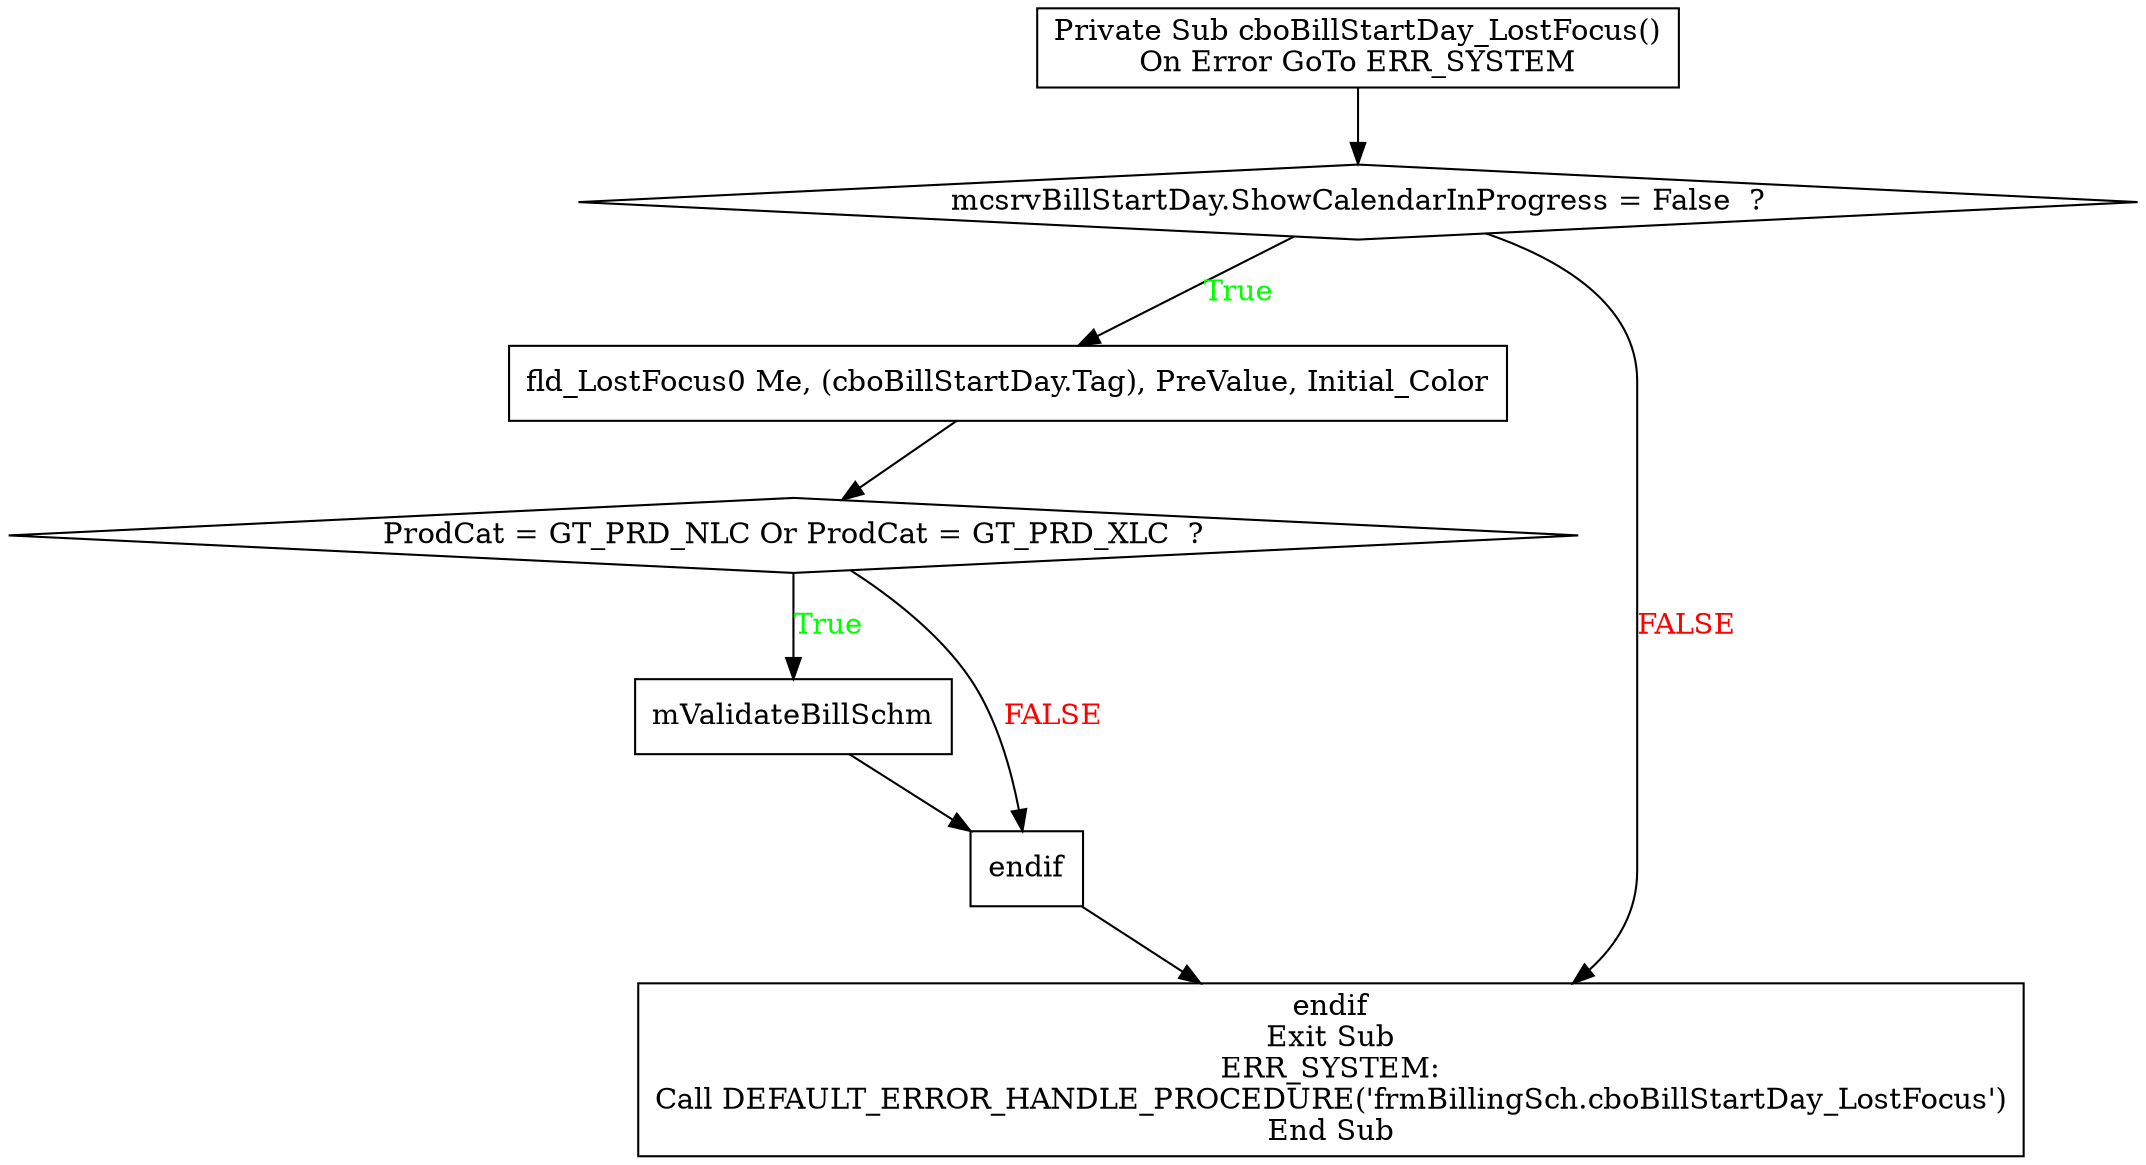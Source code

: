 digraph G{
Node_1 [ label ="Private Sub cboBillStartDay_LostFocus()\nOn Error GoTo ERR_SYSTEM",shape="box"];
Node_2 [ label ="mcsrvBillStartDay.ShowCalendarInProgress = False  ?",shape="diamond"];
Node_3 [ label ="fld_LostFocus0 Me, (cboBillStartDay.Tag), PreValue, Initial_Color",shape="box"];
Node_4 [ label ="ProdCat = GT_PRD_NLC Or ProdCat = GT_PRD_XLC  ?",shape="diamond"];
Node_5 [ label ="mValidateBillSchm",shape="box"];
Node_6 [ label ="endif",shape="box"];
Node_7 [ label ="endif\nExit Sub\nERR_SYSTEM:\nCall DEFAULT_ERROR_HANDLE_PROCEDURE('frmBillingSch.cboBillStartDay_LostFocus')\nEnd Sub",shape="box"];
Node_2 -> Node_3 [label="True",fontcolor="GREEN"];
Node_1 -> Node_2;
Node_4 -> Node_5 [label="True",fontcolor="GREEN"];
Node_3 -> Node_4;
Node_4 -> Node_6 [label="FALSE",fontcolor="RED"];
Node_5 -> Node_6;
Node_2 -> Node_7 [label="FALSE",fontcolor="RED"];
Node_6 -> Node_7;
}
